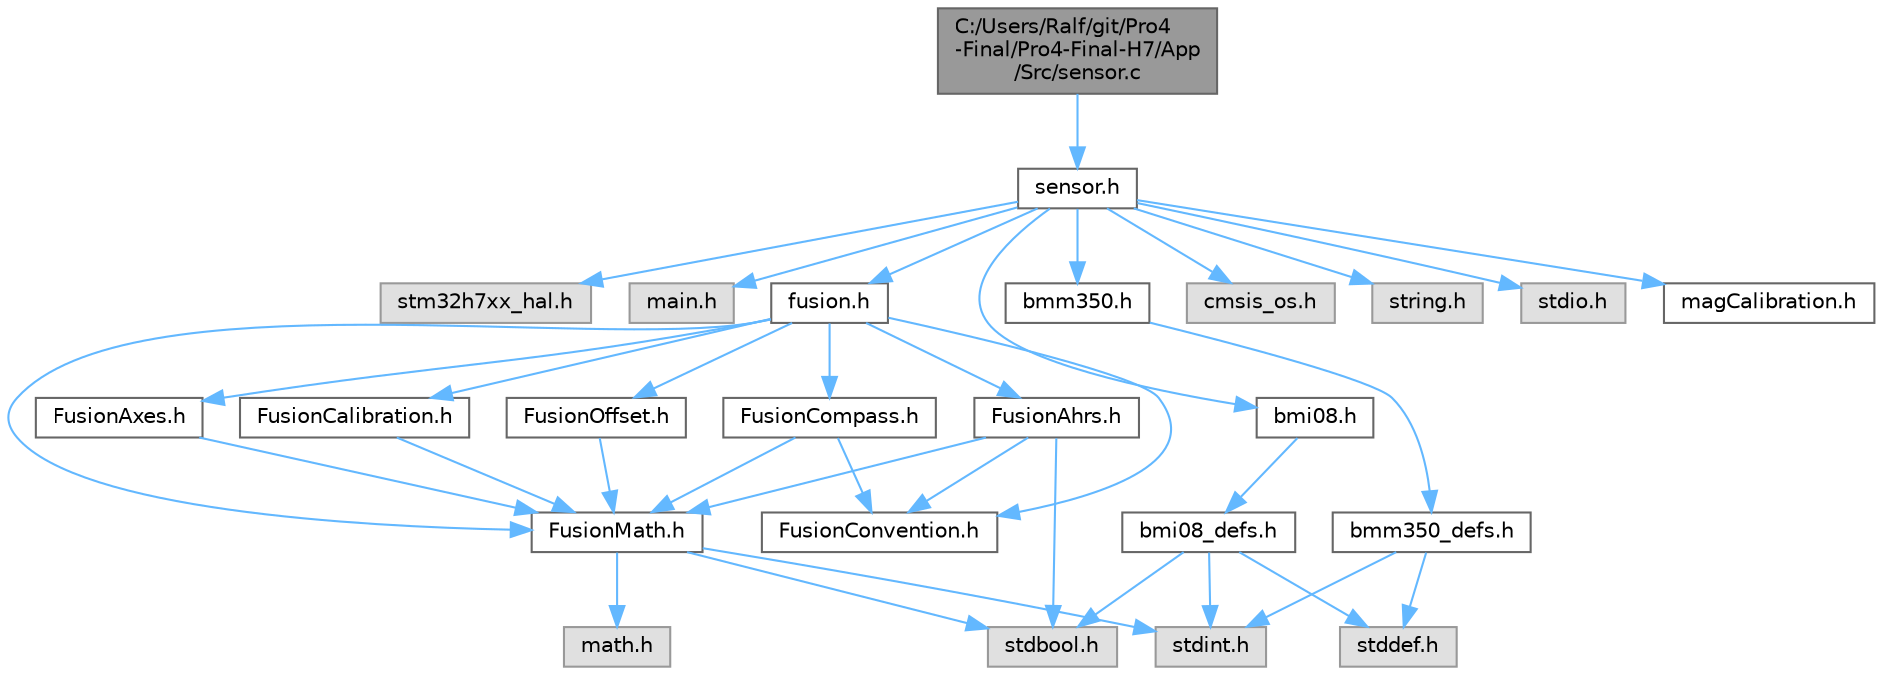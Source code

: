 digraph "C:/Users/Ralf/git/Pro4-Final/Pro4-Final-H7/App/Src/sensor.c"
{
 // LATEX_PDF_SIZE
  bgcolor="transparent";
  edge [fontname=Helvetica,fontsize=10,labelfontname=Helvetica,labelfontsize=10];
  node [fontname=Helvetica,fontsize=10,shape=box,height=0.2,width=0.4];
  Node1 [id="Node000001",label="C:/Users/Ralf/git/Pro4\l-Final/Pro4-Final-H7/App\l/Src/sensor.c",height=0.2,width=0.4,color="gray40", fillcolor="grey60", style="filled", fontcolor="black",tooltip=": Konfiguriert die IMU + Magnetometer und startet den Madgwick-Filter."];
  Node1 -> Node2 [id="edge1_Node000001_Node000002",color="steelblue1",style="solid",tooltip=" "];
  Node2 [id="Node000002",label="sensor.h",height=0.2,width=0.4,color="grey40", fillcolor="white", style="filled",URL="$sensor_8h.html",tooltip=": Beschreibt die Schnittstellen zur Interaktion mit dem Madgwick-Filter."];
  Node2 -> Node3 [id="edge2_Node000002_Node000003",color="steelblue1",style="solid",tooltip=" "];
  Node3 [id="Node000003",label="stm32h7xx_hal.h",height=0.2,width=0.4,color="grey60", fillcolor="#E0E0E0", style="filled",tooltip=" "];
  Node2 -> Node4 [id="edge3_Node000002_Node000004",color="steelblue1",style="solid",tooltip=" "];
  Node4 [id="Node000004",label="main.h",height=0.2,width=0.4,color="grey60", fillcolor="#E0E0E0", style="filled",tooltip=" "];
  Node2 -> Node5 [id="edge4_Node000002_Node000005",color="steelblue1",style="solid",tooltip=" "];
  Node5 [id="Node000005",label="fusion.h",height=0.2,width=0.4,color="grey40", fillcolor="white", style="filled",URL="$_fusion_8h.html",tooltip="Main header file for the Fusion library. This is the only file that needs to be included when using t..."];
  Node5 -> Node6 [id="edge5_Node000005_Node000006",color="steelblue1",style="solid",tooltip=" "];
  Node6 [id="Node000006",label="FusionAhrs.h",height=0.2,width=0.4,color="grey40", fillcolor="white", style="filled",URL="$_fusion_ahrs_8h.html",tooltip="AHRS algorithm to combine gyroscope, accelerometer, and magnetometer measurements into a single measu..."];
  Node6 -> Node7 [id="edge6_Node000006_Node000007",color="steelblue1",style="solid",tooltip=" "];
  Node7 [id="Node000007",label="FusionConvention.h",height=0.2,width=0.4,color="grey40", fillcolor="white", style="filled",URL="$_fusion_convention_8h.html",tooltip="Earth axes convention."];
  Node6 -> Node8 [id="edge7_Node000006_Node000008",color="steelblue1",style="solid",tooltip=" "];
  Node8 [id="Node000008",label="FusionMath.h",height=0.2,width=0.4,color="grey40", fillcolor="white", style="filled",URL="$_fusion_math_8h.html",tooltip="Math library."];
  Node8 -> Node9 [id="edge8_Node000008_Node000009",color="steelblue1",style="solid",tooltip=" "];
  Node9 [id="Node000009",label="math.h",height=0.2,width=0.4,color="grey60", fillcolor="#E0E0E0", style="filled",tooltip=" "];
  Node8 -> Node10 [id="edge9_Node000008_Node000010",color="steelblue1",style="solid",tooltip=" "];
  Node10 [id="Node000010",label="stdbool.h",height=0.2,width=0.4,color="grey60", fillcolor="#E0E0E0", style="filled",tooltip=" "];
  Node8 -> Node11 [id="edge10_Node000008_Node000011",color="steelblue1",style="solid",tooltip=" "];
  Node11 [id="Node000011",label="stdint.h",height=0.2,width=0.4,color="grey60", fillcolor="#E0E0E0", style="filled",tooltip=" "];
  Node6 -> Node10 [id="edge11_Node000006_Node000010",color="steelblue1",style="solid",tooltip=" "];
  Node5 -> Node12 [id="edge12_Node000005_Node000012",color="steelblue1",style="solid",tooltip=" "];
  Node12 [id="Node000012",label="FusionAxes.h",height=0.2,width=0.4,color="grey40", fillcolor="white", style="filled",URL="$_fusion_axes_8h.html",tooltip="Swaps sensor axes for alignment with the body axes."];
  Node12 -> Node8 [id="edge13_Node000012_Node000008",color="steelblue1",style="solid",tooltip=" "];
  Node5 -> Node13 [id="edge14_Node000005_Node000013",color="steelblue1",style="solid",tooltip=" "];
  Node13 [id="Node000013",label="FusionCalibration.h",height=0.2,width=0.4,color="grey40", fillcolor="white", style="filled",URL="$_fusion_calibration_8h.html",tooltip="Gyroscope, accelerometer, and magnetometer calibration models."];
  Node13 -> Node8 [id="edge15_Node000013_Node000008",color="steelblue1",style="solid",tooltip=" "];
  Node5 -> Node14 [id="edge16_Node000005_Node000014",color="steelblue1",style="solid",tooltip=" "];
  Node14 [id="Node000014",label="FusionCompass.h",height=0.2,width=0.4,color="grey40", fillcolor="white", style="filled",URL="$_fusion_compass_8h.html",tooltip="Tilt-compensated compass to calculate the magnetic heading using accelerometer and magnetometer measu..."];
  Node14 -> Node7 [id="edge17_Node000014_Node000007",color="steelblue1",style="solid",tooltip=" "];
  Node14 -> Node8 [id="edge18_Node000014_Node000008",color="steelblue1",style="solid",tooltip=" "];
  Node5 -> Node7 [id="edge19_Node000005_Node000007",color="steelblue1",style="solid",tooltip=" "];
  Node5 -> Node8 [id="edge20_Node000005_Node000008",color="steelblue1",style="solid",tooltip=" "];
  Node5 -> Node15 [id="edge21_Node000005_Node000015",color="steelblue1",style="solid",tooltip=" "];
  Node15 [id="Node000015",label="FusionOffset.h",height=0.2,width=0.4,color="grey40", fillcolor="white", style="filled",URL="$_fusion_offset_8h.html",tooltip="Gyroscope offset correction algorithm for run-time calibration of the gyroscope offset."];
  Node15 -> Node8 [id="edge22_Node000015_Node000008",color="steelblue1",style="solid",tooltip=" "];
  Node2 -> Node16 [id="edge23_Node000002_Node000016",color="steelblue1",style="solid",tooltip=" "];
  Node16 [id="Node000016",label="bmm350.h",height=0.2,width=0.4,color="grey40", fillcolor="white", style="filled",URL="$bmm350_8h.html",tooltip=" "];
  Node16 -> Node17 [id="edge24_Node000016_Node000017",color="steelblue1",style="solid",tooltip=" "];
  Node17 [id="Node000017",label="bmm350_defs.h",height=0.2,width=0.4,color="grey40", fillcolor="white", style="filled",URL="$bmm350__defs_8h.html",tooltip=" "];
  Node17 -> Node11 [id="edge25_Node000017_Node000011",color="steelblue1",style="solid",tooltip=" "];
  Node17 -> Node18 [id="edge26_Node000017_Node000018",color="steelblue1",style="solid",tooltip=" "];
  Node18 [id="Node000018",label="stddef.h",height=0.2,width=0.4,color="grey60", fillcolor="#E0E0E0", style="filled",tooltip=" "];
  Node2 -> Node19 [id="edge27_Node000002_Node000019",color="steelblue1",style="solid",tooltip=" "];
  Node19 [id="Node000019",label="cmsis_os.h",height=0.2,width=0.4,color="grey60", fillcolor="#E0E0E0", style="filled",tooltip=" "];
  Node2 -> Node20 [id="edge28_Node000002_Node000020",color="steelblue1",style="solid",tooltip=" "];
  Node20 [id="Node000020",label="bmi08.h",height=0.2,width=0.4,color="grey40", fillcolor="white", style="filled",URL="$bmi08_8h.html",tooltip=" "];
  Node20 -> Node21 [id="edge29_Node000020_Node000021",color="steelblue1",style="solid",tooltip=" "];
  Node21 [id="Node000021",label="bmi08_defs.h",height=0.2,width=0.4,color="grey40", fillcolor="white", style="filled",URL="$bmi08__defs_8h.html",tooltip=" "];
  Node21 -> Node11 [id="edge30_Node000021_Node000011",color="steelblue1",style="solid",tooltip=" "];
  Node21 -> Node18 [id="edge31_Node000021_Node000018",color="steelblue1",style="solid",tooltip=" "];
  Node21 -> Node10 [id="edge32_Node000021_Node000010",color="steelblue1",style="solid",tooltip=" "];
  Node2 -> Node22 [id="edge33_Node000002_Node000022",color="steelblue1",style="solid",tooltip=" "];
  Node22 [id="Node000022",label="string.h",height=0.2,width=0.4,color="grey60", fillcolor="#E0E0E0", style="filled",tooltip=" "];
  Node2 -> Node23 [id="edge34_Node000002_Node000023",color="steelblue1",style="solid",tooltip=" "];
  Node23 [id="Node000023",label="stdio.h",height=0.2,width=0.4,color="grey60", fillcolor="#E0E0E0", style="filled",tooltip=" "];
  Node2 -> Node24 [id="edge35_Node000002_Node000024",color="steelblue1",style="solid",tooltip=" "];
  Node24 [id="Node000024",label="magCalibration.h",height=0.2,width=0.4,color="grey40", fillcolor="white", style="filled",URL="$mag_calibration_8h.html",tooltip=": Beinhaltetet die Offsets, welche per Python-Skript gewonnen werden."];
}
